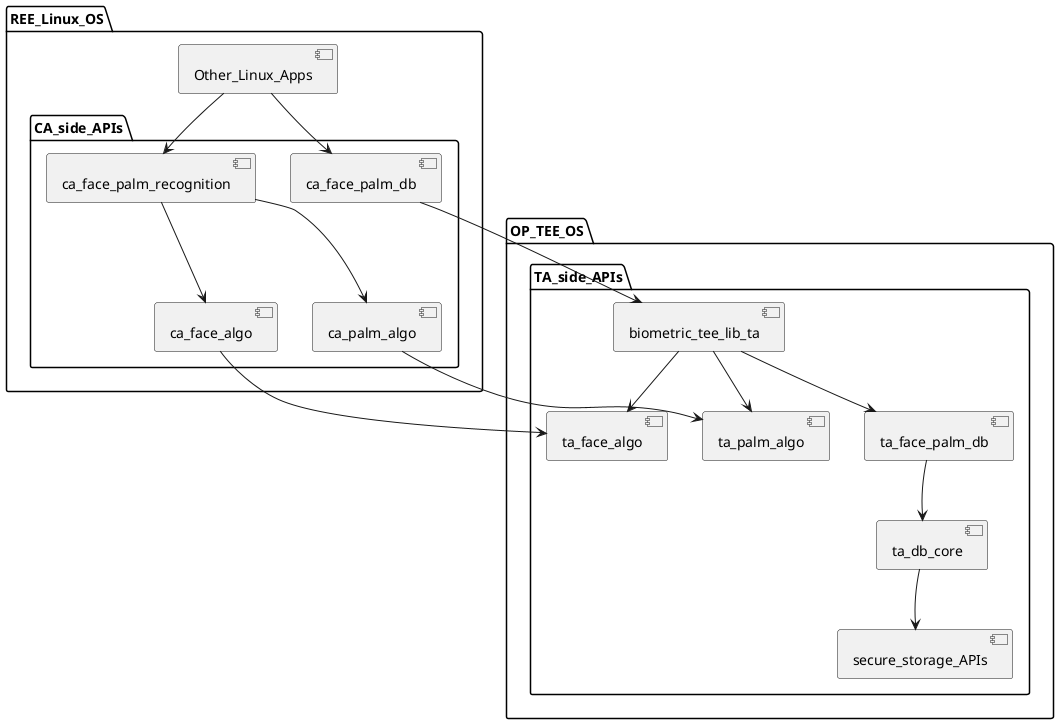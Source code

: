 @startuml component
' Define packages for REE (Linux-OS) and OP-TEE OS

package "REE_Linux_OS" {
  [Other_Linux_Apps]

  package "CA_side_APIs" {
    [ca_face_palm_recognition]
    [ca_face_palm_db]
    [ca_face_algo]
    [ca_palm_algo]
  }
}

package "OP_TEE_OS" {
  package "TA_side_APIs" {
    [biometric_tee_lib_ta]
    [ta_face_palm_db]
    [ta_face_algo]
    [ta_palm_algo]
    [ta_db_core]
    [secure_storage_APIs]
  }
}

' Define dependencies
[Other_Linux_Apps] --> [ca_face_palm_recognition]
[Other_Linux_Apps] --> [ca_face_palm_db]

[ca_face_palm_recognition] --> [ca_face_algo]
[ca_face_palm_recognition] --> [ca_palm_algo]

[ca_face_palm_db] --> [biometric_tee_lib_ta]
[ca_face_algo] --> [ta_face_algo]
[ca_palm_algo] --> [ta_palm_algo]

[biometric_tee_lib_ta] --> [ta_face_palm_db]
[biometric_tee_lib_ta] --> [ta_face_algo]
[biometric_tee_lib_ta] --> [ta_palm_algo]

[ta_face_palm_db] --> [ta_db_core]
[ta_db_core] --> [secure_storage_APIs]

' Layout adjustments
[Other_Linux_Apps] -[hidden]down- [ca_face_palm_recognition]
[Other_Linux_Apps] -[hidden]down- [ca_face_palm_db]
[ca_face_palm_db] -[hidden]down- [biometric_tee_lib_ta]
[biometric_tee_lib_ta] -[hidden]down- [ta_face_palm_db]
[ta_face_palm_db] -[hidden]down- [ta_db_core]
[ta_db_core] -[hidden]down- [secure_storage_APIs]

[ca_face_algo] -[hidden]down- [ta_face_algo]
[ca_palm_algo] -[hidden]down- [ta_palm_algo]

@enduml